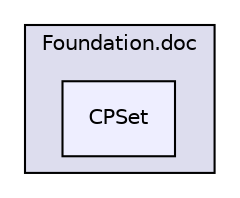 digraph "Foundation.doc/CPSet" {
  compound=true
  node [ fontsize="10", fontname="Helvetica"];
  edge [ labelfontsize="10", labelfontname="Helvetica"];
  subgraph clusterdir_09d74b6bee122a43a4672bd91fa2871b {
    graph [ bgcolor="#ddddee", pencolor="black", label="Foundation.doc" fontname="Helvetica", fontsize="10", URL="dir_09d74b6bee122a43a4672bd91fa2871b.html"]
  dir_a7450b4e1b6f6f1b84558da98d65c750 [shape=box, label="CPSet", style="filled", fillcolor="#eeeeff", pencolor="black", URL="dir_a7450b4e1b6f6f1b84558da98d65c750.html"];
  }
}
